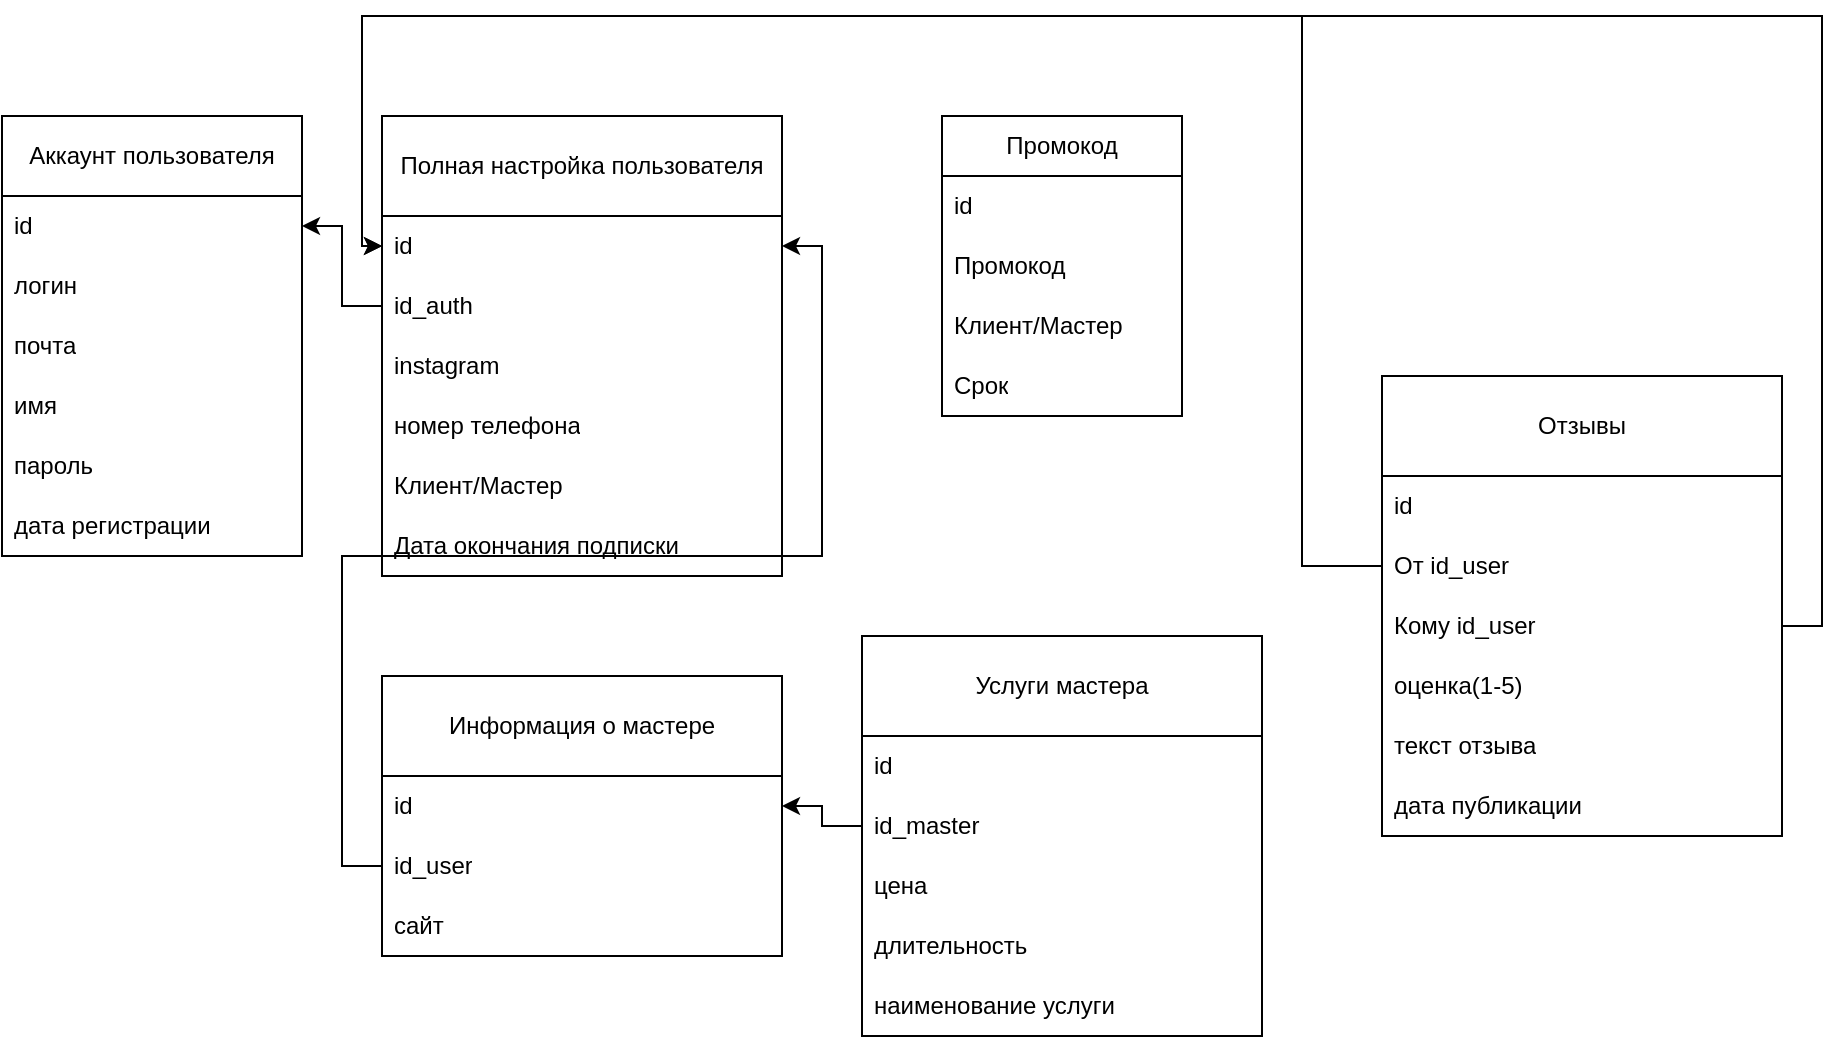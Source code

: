 <mxfile version="20.6.0" type="github">
  <diagram id="FNYsJMza0JiIqfky8UgD" name="Страница 1">
    <mxGraphModel dx="1042" dy="572" grid="1" gridSize="10" guides="1" tooltips="1" connect="1" arrows="1" fold="1" page="1" pageScale="1" pageWidth="827" pageHeight="1169" math="0" shadow="0">
      <root>
        <mxCell id="0" />
        <mxCell id="1" parent="0" />
        <mxCell id="IiygQfW9KvdZxpV6kaJS-1" value="Аккаунт пользователя" style="swimlane;fontStyle=0;childLayout=stackLayout;horizontal=1;startSize=40;horizontalStack=0;resizeParent=1;resizeParentMax=0;resizeLast=0;collapsible=1;marginBottom=0;whiteSpace=wrap;html=1;" vertex="1" parent="1">
          <mxGeometry x="50" y="200" width="150" height="220" as="geometry" />
        </mxCell>
        <mxCell id="IiygQfW9KvdZxpV6kaJS-15" value="id" style="text;strokeColor=none;fillColor=none;align=left;verticalAlign=middle;spacingLeft=4;spacingRight=4;overflow=hidden;points=[[0,0.5],[1,0.5]];portConstraint=eastwest;rotatable=0;whiteSpace=wrap;html=1;" vertex="1" parent="IiygQfW9KvdZxpV6kaJS-1">
          <mxGeometry y="40" width="150" height="30" as="geometry" />
        </mxCell>
        <mxCell id="IiygQfW9KvdZxpV6kaJS-2" value="логин" style="text;strokeColor=none;fillColor=none;align=left;verticalAlign=middle;spacingLeft=4;spacingRight=4;overflow=hidden;points=[[0,0.5],[1,0.5]];portConstraint=eastwest;rotatable=0;whiteSpace=wrap;html=1;" vertex="1" parent="IiygQfW9KvdZxpV6kaJS-1">
          <mxGeometry y="70" width="150" height="30" as="geometry" />
        </mxCell>
        <mxCell id="IiygQfW9KvdZxpV6kaJS-3" value="почта" style="text;strokeColor=none;fillColor=none;align=left;verticalAlign=middle;spacingLeft=4;spacingRight=4;overflow=hidden;points=[[0,0.5],[1,0.5]];portConstraint=eastwest;rotatable=0;whiteSpace=wrap;html=1;" vertex="1" parent="IiygQfW9KvdZxpV6kaJS-1">
          <mxGeometry y="100" width="150" height="30" as="geometry" />
        </mxCell>
        <mxCell id="IiygQfW9KvdZxpV6kaJS-18" value="имя" style="text;strokeColor=none;fillColor=none;align=left;verticalAlign=middle;spacingLeft=4;spacingRight=4;overflow=hidden;points=[[0,0.5],[1,0.5]];portConstraint=eastwest;rotatable=0;whiteSpace=wrap;html=1;" vertex="1" parent="IiygQfW9KvdZxpV6kaJS-1">
          <mxGeometry y="130" width="150" height="30" as="geometry" />
        </mxCell>
        <mxCell id="IiygQfW9KvdZxpV6kaJS-4" value="пароль" style="text;strokeColor=none;fillColor=none;align=left;verticalAlign=middle;spacingLeft=4;spacingRight=4;overflow=hidden;points=[[0,0.5],[1,0.5]];portConstraint=eastwest;rotatable=0;whiteSpace=wrap;html=1;" vertex="1" parent="IiygQfW9KvdZxpV6kaJS-1">
          <mxGeometry y="160" width="150" height="30" as="geometry" />
        </mxCell>
        <mxCell id="IiygQfW9KvdZxpV6kaJS-23" value="дата регистрации" style="text;strokeColor=none;fillColor=none;align=left;verticalAlign=middle;spacingLeft=4;spacingRight=4;overflow=hidden;points=[[0,0.5],[1,0.5]];portConstraint=eastwest;rotatable=0;whiteSpace=wrap;html=1;" vertex="1" parent="IiygQfW9KvdZxpV6kaJS-1">
          <mxGeometry y="190" width="150" height="30" as="geometry" />
        </mxCell>
        <mxCell id="IiygQfW9KvdZxpV6kaJS-5" value="Полная настройка пользователя" style="swimlane;fontStyle=0;childLayout=stackLayout;horizontal=1;startSize=50;horizontalStack=0;resizeParent=1;resizeParentMax=0;resizeLast=0;collapsible=1;marginBottom=0;whiteSpace=wrap;html=1;" vertex="1" parent="1">
          <mxGeometry x="240" y="200" width="200" height="230" as="geometry" />
        </mxCell>
        <mxCell id="IiygQfW9KvdZxpV6kaJS-6" value="id" style="text;strokeColor=none;fillColor=none;align=left;verticalAlign=middle;spacingLeft=4;spacingRight=4;overflow=hidden;points=[[0,0.5],[1,0.5]];portConstraint=eastwest;rotatable=0;whiteSpace=wrap;html=1;" vertex="1" parent="IiygQfW9KvdZxpV6kaJS-5">
          <mxGeometry y="50" width="200" height="30" as="geometry" />
        </mxCell>
        <mxCell id="IiygQfW9KvdZxpV6kaJS-7" value="id_auth" style="text;strokeColor=none;fillColor=none;align=left;verticalAlign=middle;spacingLeft=4;spacingRight=4;overflow=hidden;points=[[0,0.5],[1,0.5]];portConstraint=eastwest;rotatable=0;whiteSpace=wrap;html=1;" vertex="1" parent="IiygQfW9KvdZxpV6kaJS-5">
          <mxGeometry y="80" width="200" height="30" as="geometry" />
        </mxCell>
        <mxCell id="IiygQfW9KvdZxpV6kaJS-24" value="instagram" style="text;strokeColor=none;fillColor=none;align=left;verticalAlign=middle;spacingLeft=4;spacingRight=4;overflow=hidden;points=[[0,0.5],[1,0.5]];portConstraint=eastwest;rotatable=0;whiteSpace=wrap;html=1;" vertex="1" parent="IiygQfW9KvdZxpV6kaJS-5">
          <mxGeometry y="110" width="200" height="30" as="geometry" />
        </mxCell>
        <mxCell id="IiygQfW9KvdZxpV6kaJS-17" value="номер телефона" style="text;strokeColor=none;fillColor=none;align=left;verticalAlign=middle;spacingLeft=4;spacingRight=4;overflow=hidden;points=[[0,0.5],[1,0.5]];portConstraint=eastwest;rotatable=0;whiteSpace=wrap;html=1;" vertex="1" parent="IiygQfW9KvdZxpV6kaJS-5">
          <mxGeometry y="140" width="200" height="30" as="geometry" />
        </mxCell>
        <mxCell id="IiygQfW9KvdZxpV6kaJS-22" value="Клиент/Мастер" style="text;strokeColor=none;fillColor=none;align=left;verticalAlign=middle;spacingLeft=4;spacingRight=4;overflow=hidden;points=[[0,0.5],[1,0.5]];portConstraint=eastwest;rotatable=0;whiteSpace=wrap;html=1;" vertex="1" parent="IiygQfW9KvdZxpV6kaJS-5">
          <mxGeometry y="170" width="200" height="30" as="geometry" />
        </mxCell>
        <mxCell id="IiygQfW9KvdZxpV6kaJS-25" value="Дата окончания подписки" style="text;strokeColor=none;fillColor=none;align=left;verticalAlign=middle;spacingLeft=4;spacingRight=4;overflow=hidden;points=[[0,0.5],[1,0.5]];portConstraint=eastwest;rotatable=0;whiteSpace=wrap;html=1;" vertex="1" parent="IiygQfW9KvdZxpV6kaJS-5">
          <mxGeometry y="200" width="200" height="30" as="geometry" />
        </mxCell>
        <mxCell id="IiygQfW9KvdZxpV6kaJS-10" value="Промокод" style="swimlane;fontStyle=0;childLayout=stackLayout;horizontal=1;startSize=30;horizontalStack=0;resizeParent=1;resizeParentMax=0;resizeLast=0;collapsible=1;marginBottom=0;whiteSpace=wrap;html=1;" vertex="1" parent="1">
          <mxGeometry x="520" y="200" width="120" height="150" as="geometry" />
        </mxCell>
        <mxCell id="IiygQfW9KvdZxpV6kaJS-11" value="id" style="text;strokeColor=none;fillColor=none;align=left;verticalAlign=middle;spacingLeft=4;spacingRight=4;overflow=hidden;points=[[0,0.5],[1,0.5]];portConstraint=eastwest;rotatable=0;whiteSpace=wrap;html=1;" vertex="1" parent="IiygQfW9KvdZxpV6kaJS-10">
          <mxGeometry y="30" width="120" height="30" as="geometry" />
        </mxCell>
        <mxCell id="IiygQfW9KvdZxpV6kaJS-12" value="Промокод" style="text;strokeColor=none;fillColor=none;align=left;verticalAlign=middle;spacingLeft=4;spacingRight=4;overflow=hidden;points=[[0,0.5],[1,0.5]];portConstraint=eastwest;rotatable=0;whiteSpace=wrap;html=1;" vertex="1" parent="IiygQfW9KvdZxpV6kaJS-10">
          <mxGeometry y="60" width="120" height="30" as="geometry" />
        </mxCell>
        <mxCell id="IiygQfW9KvdZxpV6kaJS-13" value="Клиент/Мастер" style="text;strokeColor=none;fillColor=none;align=left;verticalAlign=middle;spacingLeft=4;spacingRight=4;overflow=hidden;points=[[0,0.5],[1,0.5]];portConstraint=eastwest;rotatable=0;whiteSpace=wrap;html=1;" vertex="1" parent="IiygQfW9KvdZxpV6kaJS-10">
          <mxGeometry y="90" width="120" height="30" as="geometry" />
        </mxCell>
        <mxCell id="IiygQfW9KvdZxpV6kaJS-20" value="Срок" style="text;strokeColor=none;fillColor=none;align=left;verticalAlign=middle;spacingLeft=4;spacingRight=4;overflow=hidden;points=[[0,0.5],[1,0.5]];portConstraint=eastwest;rotatable=0;whiteSpace=wrap;html=1;" vertex="1" parent="IiygQfW9KvdZxpV6kaJS-10">
          <mxGeometry y="120" width="120" height="30" as="geometry" />
        </mxCell>
        <mxCell id="IiygQfW9KvdZxpV6kaJS-26" value="Отзывы" style="swimlane;fontStyle=0;childLayout=stackLayout;horizontal=1;startSize=50;horizontalStack=0;resizeParent=1;resizeParentMax=0;resizeLast=0;collapsible=1;marginBottom=0;whiteSpace=wrap;html=1;" vertex="1" parent="1">
          <mxGeometry x="740" y="330" width="200" height="230" as="geometry" />
        </mxCell>
        <mxCell id="IiygQfW9KvdZxpV6kaJS-27" value="id" style="text;strokeColor=none;fillColor=none;align=left;verticalAlign=middle;spacingLeft=4;spacingRight=4;overflow=hidden;points=[[0,0.5],[1,0.5]];portConstraint=eastwest;rotatable=0;whiteSpace=wrap;html=1;" vertex="1" parent="IiygQfW9KvdZxpV6kaJS-26">
          <mxGeometry y="50" width="200" height="30" as="geometry" />
        </mxCell>
        <mxCell id="IiygQfW9KvdZxpV6kaJS-28" value="От id_user" style="text;strokeColor=none;fillColor=none;align=left;verticalAlign=middle;spacingLeft=4;spacingRight=4;overflow=hidden;points=[[0,0.5],[1,0.5]];portConstraint=eastwest;rotatable=0;whiteSpace=wrap;html=1;" vertex="1" parent="IiygQfW9KvdZxpV6kaJS-26">
          <mxGeometry y="80" width="200" height="30" as="geometry" />
        </mxCell>
        <mxCell id="IiygQfW9KvdZxpV6kaJS-52" value="Кому id_user" style="text;strokeColor=none;fillColor=none;align=left;verticalAlign=middle;spacingLeft=4;spacingRight=4;overflow=hidden;points=[[0,0.5],[1,0.5]];portConstraint=eastwest;rotatable=0;whiteSpace=wrap;html=1;" vertex="1" parent="IiygQfW9KvdZxpV6kaJS-26">
          <mxGeometry y="110" width="200" height="30" as="geometry" />
        </mxCell>
        <mxCell id="IiygQfW9KvdZxpV6kaJS-29" value="оценка(1-5)" style="text;strokeColor=none;fillColor=none;align=left;verticalAlign=middle;spacingLeft=4;spacingRight=4;overflow=hidden;points=[[0,0.5],[1,0.5]];portConstraint=eastwest;rotatable=0;whiteSpace=wrap;html=1;" vertex="1" parent="IiygQfW9KvdZxpV6kaJS-26">
          <mxGeometry y="140" width="200" height="30" as="geometry" />
        </mxCell>
        <mxCell id="IiygQfW9KvdZxpV6kaJS-30" value="текст отзыва" style="text;strokeColor=none;fillColor=none;align=left;verticalAlign=middle;spacingLeft=4;spacingRight=4;overflow=hidden;points=[[0,0.5],[1,0.5]];portConstraint=eastwest;rotatable=0;whiteSpace=wrap;html=1;" vertex="1" parent="IiygQfW9KvdZxpV6kaJS-26">
          <mxGeometry y="170" width="200" height="30" as="geometry" />
        </mxCell>
        <mxCell id="IiygQfW9KvdZxpV6kaJS-31" value="дата публикации" style="text;strokeColor=none;fillColor=none;align=left;verticalAlign=middle;spacingLeft=4;spacingRight=4;overflow=hidden;points=[[0,0.5],[1,0.5]];portConstraint=eastwest;rotatable=0;whiteSpace=wrap;html=1;" vertex="1" parent="IiygQfW9KvdZxpV6kaJS-26">
          <mxGeometry y="200" width="200" height="30" as="geometry" />
        </mxCell>
        <mxCell id="IiygQfW9KvdZxpV6kaJS-34" value="Услуги мастера" style="swimlane;fontStyle=0;childLayout=stackLayout;horizontal=1;startSize=50;horizontalStack=0;resizeParent=1;resizeParentMax=0;resizeLast=0;collapsible=1;marginBottom=0;whiteSpace=wrap;html=1;" vertex="1" parent="1">
          <mxGeometry x="480" y="460" width="200" height="200" as="geometry" />
        </mxCell>
        <mxCell id="IiygQfW9KvdZxpV6kaJS-35" value="id" style="text;strokeColor=none;fillColor=none;align=left;verticalAlign=middle;spacingLeft=4;spacingRight=4;overflow=hidden;points=[[0,0.5],[1,0.5]];portConstraint=eastwest;rotatable=0;whiteSpace=wrap;html=1;" vertex="1" parent="IiygQfW9KvdZxpV6kaJS-34">
          <mxGeometry y="50" width="200" height="30" as="geometry" />
        </mxCell>
        <mxCell id="IiygQfW9KvdZxpV6kaJS-36" value="id_master" style="text;strokeColor=none;fillColor=none;align=left;verticalAlign=middle;spacingLeft=4;spacingRight=4;overflow=hidden;points=[[0,0.5],[1,0.5]];portConstraint=eastwest;rotatable=0;whiteSpace=wrap;html=1;" vertex="1" parent="IiygQfW9KvdZxpV6kaJS-34">
          <mxGeometry y="80" width="200" height="30" as="geometry" />
        </mxCell>
        <mxCell id="IiygQfW9KvdZxpV6kaJS-37" value="цена" style="text;strokeColor=none;fillColor=none;align=left;verticalAlign=middle;spacingLeft=4;spacingRight=4;overflow=hidden;points=[[0,0.5],[1,0.5]];portConstraint=eastwest;rotatable=0;whiteSpace=wrap;html=1;" vertex="1" parent="IiygQfW9KvdZxpV6kaJS-34">
          <mxGeometry y="110" width="200" height="30" as="geometry" />
        </mxCell>
        <mxCell id="IiygQfW9KvdZxpV6kaJS-38" value="длительность" style="text;strokeColor=none;fillColor=none;align=left;verticalAlign=middle;spacingLeft=4;spacingRight=4;overflow=hidden;points=[[0,0.5],[1,0.5]];portConstraint=eastwest;rotatable=0;whiteSpace=wrap;html=1;" vertex="1" parent="IiygQfW9KvdZxpV6kaJS-34">
          <mxGeometry y="140" width="200" height="30" as="geometry" />
        </mxCell>
        <mxCell id="IiygQfW9KvdZxpV6kaJS-39" value="наименование услуги" style="text;strokeColor=none;fillColor=none;align=left;verticalAlign=middle;spacingLeft=4;spacingRight=4;overflow=hidden;points=[[0,0.5],[1,0.5]];portConstraint=eastwest;rotatable=0;whiteSpace=wrap;html=1;" vertex="1" parent="IiygQfW9KvdZxpV6kaJS-34">
          <mxGeometry y="170" width="200" height="30" as="geometry" />
        </mxCell>
        <mxCell id="IiygQfW9KvdZxpV6kaJS-42" value="Информация о мастере" style="swimlane;fontStyle=0;childLayout=stackLayout;horizontal=1;startSize=50;horizontalStack=0;resizeParent=1;resizeParentMax=0;resizeLast=0;collapsible=1;marginBottom=0;whiteSpace=wrap;html=1;" vertex="1" parent="1">
          <mxGeometry x="240" y="480" width="200" height="140" as="geometry" />
        </mxCell>
        <mxCell id="IiygQfW9KvdZxpV6kaJS-43" value="id" style="text;strokeColor=none;fillColor=none;align=left;verticalAlign=middle;spacingLeft=4;spacingRight=4;overflow=hidden;points=[[0,0.5],[1,0.5]];portConstraint=eastwest;rotatable=0;whiteSpace=wrap;html=1;" vertex="1" parent="IiygQfW9KvdZxpV6kaJS-42">
          <mxGeometry y="50" width="200" height="30" as="geometry" />
        </mxCell>
        <mxCell id="IiygQfW9KvdZxpV6kaJS-44" value="id_user" style="text;strokeColor=none;fillColor=none;align=left;verticalAlign=middle;spacingLeft=4;spacingRight=4;overflow=hidden;points=[[0,0.5],[1,0.5]];portConstraint=eastwest;rotatable=0;whiteSpace=wrap;html=1;" vertex="1" parent="IiygQfW9KvdZxpV6kaJS-42">
          <mxGeometry y="80" width="200" height="30" as="geometry" />
        </mxCell>
        <mxCell id="IiygQfW9KvdZxpV6kaJS-45" value="сайт" style="text;strokeColor=none;fillColor=none;align=left;verticalAlign=middle;spacingLeft=4;spacingRight=4;overflow=hidden;points=[[0,0.5],[1,0.5]];portConstraint=eastwest;rotatable=0;whiteSpace=wrap;html=1;" vertex="1" parent="IiygQfW9KvdZxpV6kaJS-42">
          <mxGeometry y="110" width="200" height="30" as="geometry" />
        </mxCell>
        <mxCell id="IiygQfW9KvdZxpV6kaJS-53" style="edgeStyle=orthogonalEdgeStyle;rounded=0;orthogonalLoop=1;jettySize=auto;html=1;exitX=0;exitY=0.5;exitDx=0;exitDy=0;fontColor=#080808;" edge="1" parent="1" source="IiygQfW9KvdZxpV6kaJS-7" target="IiygQfW9KvdZxpV6kaJS-15">
          <mxGeometry relative="1" as="geometry" />
        </mxCell>
        <mxCell id="IiygQfW9KvdZxpV6kaJS-54" style="edgeStyle=orthogonalEdgeStyle;rounded=0;orthogonalLoop=1;jettySize=auto;html=1;exitX=0;exitY=0.5;exitDx=0;exitDy=0;entryX=1;entryY=0.5;entryDx=0;entryDy=0;fontColor=#080808;" edge="1" parent="1" source="IiygQfW9KvdZxpV6kaJS-44" target="IiygQfW9KvdZxpV6kaJS-6">
          <mxGeometry relative="1" as="geometry" />
        </mxCell>
        <mxCell id="IiygQfW9KvdZxpV6kaJS-55" style="edgeStyle=orthogonalEdgeStyle;rounded=0;orthogonalLoop=1;jettySize=auto;html=1;exitX=0;exitY=0.5;exitDx=0;exitDy=0;entryX=1;entryY=0.5;entryDx=0;entryDy=0;fontColor=#080808;" edge="1" parent="1" source="IiygQfW9KvdZxpV6kaJS-36" target="IiygQfW9KvdZxpV6kaJS-43">
          <mxGeometry relative="1" as="geometry" />
        </mxCell>
        <mxCell id="IiygQfW9KvdZxpV6kaJS-56" style="edgeStyle=orthogonalEdgeStyle;rounded=0;orthogonalLoop=1;jettySize=auto;html=1;exitX=0;exitY=0.5;exitDx=0;exitDy=0;entryX=0;entryY=0.5;entryDx=0;entryDy=0;fontColor=#080808;" edge="1" parent="1" source="IiygQfW9KvdZxpV6kaJS-28" target="IiygQfW9KvdZxpV6kaJS-6">
          <mxGeometry relative="1" as="geometry">
            <Array as="points">
              <mxPoint x="700" y="425" />
              <mxPoint x="700" y="150" />
              <mxPoint x="230" y="150" />
              <mxPoint x="230" y="265" />
            </Array>
          </mxGeometry>
        </mxCell>
        <mxCell id="IiygQfW9KvdZxpV6kaJS-61" style="edgeStyle=orthogonalEdgeStyle;rounded=0;orthogonalLoop=1;jettySize=auto;html=1;exitX=1;exitY=0.5;exitDx=0;exitDy=0;entryX=0;entryY=0.5;entryDx=0;entryDy=0;fontColor=#080808;" edge="1" parent="1" source="IiygQfW9KvdZxpV6kaJS-52" target="IiygQfW9KvdZxpV6kaJS-6">
          <mxGeometry relative="1" as="geometry">
            <Array as="points">
              <mxPoint x="960" y="455" />
              <mxPoint x="960" y="150" />
              <mxPoint x="230" y="150" />
              <mxPoint x="230" y="265" />
            </Array>
          </mxGeometry>
        </mxCell>
      </root>
    </mxGraphModel>
  </diagram>
</mxfile>
